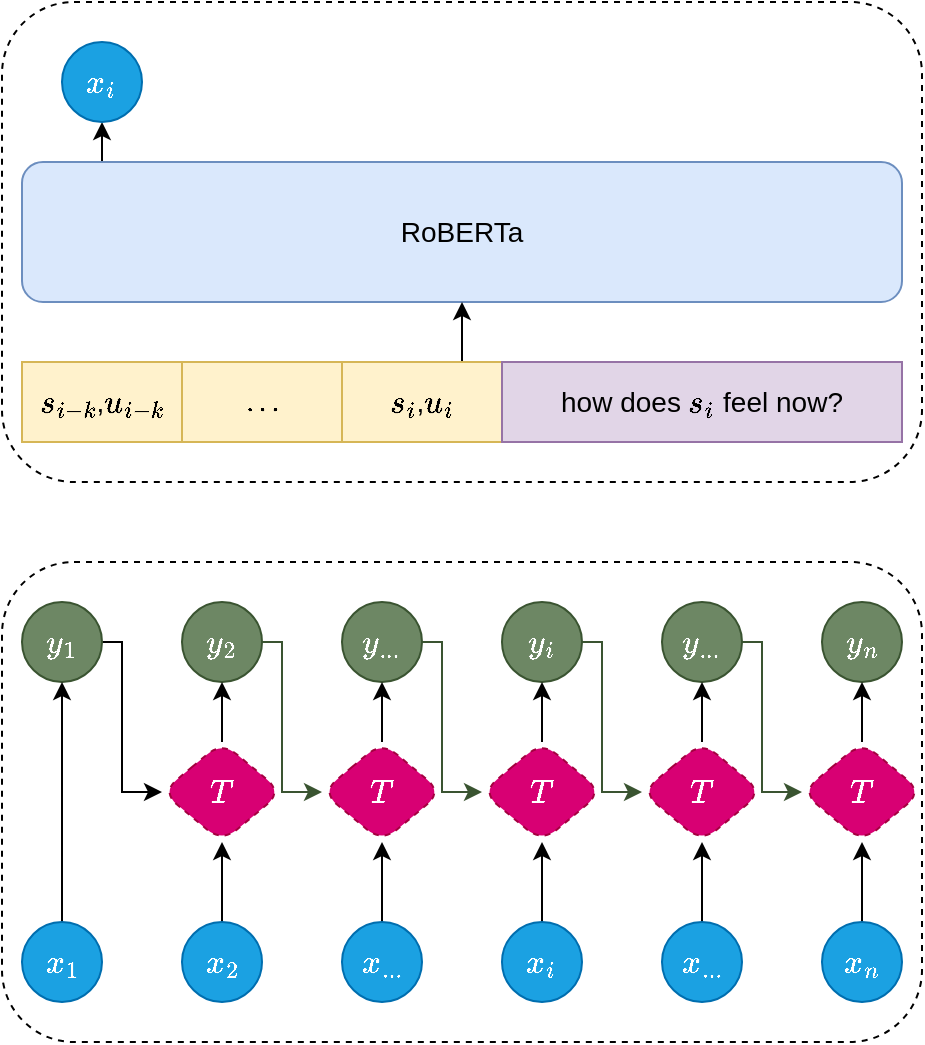 <mxfile version="14.9.8" type="github">
  <diagram id="aTUWieN06N_suoqSjvtF" name="Page-1">
    <mxGraphModel dx="2066" dy="1129" grid="1" gridSize="10" guides="1" tooltips="1" connect="1" arrows="1" fold="1" page="1" pageScale="1" pageWidth="827" pageHeight="1169" math="1" shadow="0">
      <root>
        <mxCell id="0" />
        <mxCell id="1" parent="0" />
        <mxCell id="rgQGkmDwn6sXFbKnUJ9g-49" value="" style="rounded=1;whiteSpace=wrap;html=1;glass=0;shadow=0;sketch=0;dashed=1;fillColor=none;" vertex="1" parent="1">
          <mxGeometry x="30" y="180" width="460" height="240" as="geometry" />
        </mxCell>
        <mxCell id="rgQGkmDwn6sXFbKnUJ9g-50" value="" style="rounded=1;whiteSpace=wrap;html=1;fillColor=none;dashed=1;" vertex="1" parent="1">
          <mxGeometry x="30" y="460" width="460" height="240" as="geometry" />
        </mxCell>
        <mxCell id="rgQGkmDwn6sXFbKnUJ9g-9" style="edgeStyle=orthogonalEdgeStyle;rounded=0;orthogonalLoop=1;jettySize=auto;html=1;entryX=0.5;entryY=1;entryDx=0;entryDy=0;" edge="1" parent="1">
          <mxGeometry relative="1" as="geometry">
            <mxPoint x="80" y="260" as="sourcePoint" />
            <mxPoint x="80" y="240" as="targetPoint" />
          </mxGeometry>
        </mxCell>
        <mxCell id="rgQGkmDwn6sXFbKnUJ9g-1" value="&lt;font style=&quot;font-size: 14px&quot;&gt;RoBERTa&lt;/font&gt;" style="rounded=1;whiteSpace=wrap;html=1;fillColor=#dae8fc;strokeColor=#6c8ebf;" vertex="1" parent="1">
          <mxGeometry x="40" y="260" width="440" height="70" as="geometry" />
        </mxCell>
        <mxCell id="rgQGkmDwn6sXFbKnUJ9g-2" value="&lt;font style=&quot;font-size: 14px&quot;&gt;\(s_{i-k}\),\(u_{i-k}\)&lt;/font&gt;" style="rounded=0;whiteSpace=wrap;html=1;fillColor=#fff2cc;strokeColor=#d6b656;" vertex="1" parent="1">
          <mxGeometry x="40" y="360" width="80" height="40" as="geometry" />
        </mxCell>
        <mxCell id="rgQGkmDwn6sXFbKnUJ9g-7" value="" style="edgeStyle=orthogonalEdgeStyle;rounded=0;orthogonalLoop=1;jettySize=auto;html=1;exitX=0.75;exitY=0;exitDx=0;exitDy=0;" edge="1" parent="1" source="rgQGkmDwn6sXFbKnUJ9g-4" target="rgQGkmDwn6sXFbKnUJ9g-1">
          <mxGeometry relative="1" as="geometry" />
        </mxCell>
        <mxCell id="rgQGkmDwn6sXFbKnUJ9g-4" value="&lt;font style=&quot;font-size: 14px&quot;&gt;\(s_{i}\),\(u_{i}\)&lt;/font&gt;" style="rounded=0;whiteSpace=wrap;html=1;fillColor=#fff2cc;strokeColor=#d6b656;" vertex="1" parent="1">
          <mxGeometry x="200" y="360" width="80" height="40" as="geometry" />
        </mxCell>
        <mxCell id="rgQGkmDwn6sXFbKnUJ9g-5" value="\(...\)" style="rounded=0;whiteSpace=wrap;html=1;fillColor=#fff2cc;strokeColor=#d6b656;" vertex="1" parent="1">
          <mxGeometry x="120" y="360" width="80" height="40" as="geometry" />
        </mxCell>
        <mxCell id="rgQGkmDwn6sXFbKnUJ9g-6" value="&lt;font style=&quot;font-size: 14px&quot;&gt;how does \(s_i\) feel now?&lt;/font&gt;" style="rounded=0;whiteSpace=wrap;html=1;fillColor=#e1d5e7;strokeColor=#9673a6;" vertex="1" parent="1">
          <mxGeometry x="280" y="360" width="200" height="40" as="geometry" />
        </mxCell>
        <mxCell id="rgQGkmDwn6sXFbKnUJ9g-54" style="edgeStyle=orthogonalEdgeStyle;rounded=0;orthogonalLoop=1;jettySize=auto;html=1;entryX=0;entryY=0.5;entryDx=0;entryDy=0;" edge="1" parent="1" source="rgQGkmDwn6sXFbKnUJ9g-19" target="rgQGkmDwn6sXFbKnUJ9g-51">
          <mxGeometry relative="1" as="geometry">
            <Array as="points">
              <mxPoint x="90" y="500" />
              <mxPoint x="90" y="575" />
            </Array>
          </mxGeometry>
        </mxCell>
        <mxCell id="rgQGkmDwn6sXFbKnUJ9g-19" value="&lt;font style=&quot;font-size: 14px&quot;&gt;\(y_1\)&lt;/font&gt;" style="ellipse;whiteSpace=wrap;html=1;aspect=fixed;fillColor=#6d8764;strokeColor=#3A5431;fontColor=#ffffff;" vertex="1" parent="1">
          <mxGeometry x="40" y="480" width="40" height="40" as="geometry" />
        </mxCell>
        <mxCell id="rgQGkmDwn6sXFbKnUJ9g-40" value="" style="edgeStyle=orthogonalEdgeStyle;rounded=0;orthogonalLoop=1;jettySize=auto;html=1;fillColor=#6d8764;strokeColor=#3A5431;entryX=0;entryY=0.5;entryDx=0;entryDy=0;" edge="1" parent="1" source="rgQGkmDwn6sXFbKnUJ9g-20" target="rgQGkmDwn6sXFbKnUJ9g-58">
          <mxGeometry relative="1" as="geometry">
            <Array as="points">
              <mxPoint x="250" y="500" />
              <mxPoint x="250" y="575" />
            </Array>
          </mxGeometry>
        </mxCell>
        <mxCell id="rgQGkmDwn6sXFbKnUJ9g-20" value="&lt;font style=&quot;font-size: 14px&quot;&gt;\(y_{...}\)&lt;/font&gt;" style="ellipse;whiteSpace=wrap;html=1;aspect=fixed;fillColor=#6d8764;strokeColor=#3A5431;fontColor=#ffffff;" vertex="1" parent="1">
          <mxGeometry x="200" y="480" width="40" height="40" as="geometry" />
        </mxCell>
        <mxCell id="rgQGkmDwn6sXFbKnUJ9g-41" value="" style="edgeStyle=orthogonalEdgeStyle;rounded=0;orthogonalLoop=1;jettySize=auto;html=1;fillColor=#6d8764;strokeColor=#3A5431;entryX=0;entryY=0.5;entryDx=0;entryDy=0;" edge="1" parent="1" source="rgQGkmDwn6sXFbKnUJ9g-21" target="rgQGkmDwn6sXFbKnUJ9g-63">
          <mxGeometry relative="1" as="geometry">
            <Array as="points">
              <mxPoint x="330" y="500" />
              <mxPoint x="330" y="575" />
            </Array>
          </mxGeometry>
        </mxCell>
        <mxCell id="rgQGkmDwn6sXFbKnUJ9g-21" value="&lt;font style=&quot;font-size: 14px&quot;&gt;\(y_i\)&lt;/font&gt;" style="ellipse;whiteSpace=wrap;html=1;aspect=fixed;fontStyle=1;fillColor=#6d8764;strokeColor=#3A5431;fontColor=#ffffff;" vertex="1" parent="1">
          <mxGeometry x="280" y="480" width="40" height="40" as="geometry" />
        </mxCell>
        <mxCell id="rgQGkmDwn6sXFbKnUJ9g-42" value="" style="edgeStyle=orthogonalEdgeStyle;rounded=0;orthogonalLoop=1;jettySize=auto;html=1;fillColor=#6d8764;strokeColor=#3A5431;entryX=0;entryY=0.5;entryDx=0;entryDy=0;" edge="1" parent="1" source="rgQGkmDwn6sXFbKnUJ9g-22" target="rgQGkmDwn6sXFbKnUJ9g-66">
          <mxGeometry relative="1" as="geometry">
            <Array as="points">
              <mxPoint x="410" y="500" />
              <mxPoint x="410" y="575" />
            </Array>
          </mxGeometry>
        </mxCell>
        <mxCell id="rgQGkmDwn6sXFbKnUJ9g-22" value="&lt;font style=&quot;font-size: 14px&quot;&gt;\(y_{...}\)&lt;/font&gt;" style="ellipse;whiteSpace=wrap;html=1;aspect=fixed;fillColor=#6d8764;strokeColor=#3A5431;fontColor=#ffffff;" vertex="1" parent="1">
          <mxGeometry x="360" y="480" width="40" height="40" as="geometry" />
        </mxCell>
        <mxCell id="rgQGkmDwn6sXFbKnUJ9g-23" value="&lt;font style=&quot;font-size: 14px&quot;&gt;\(y_n\)&lt;/font&gt;" style="ellipse;whiteSpace=wrap;html=1;aspect=fixed;fillColor=#6d8764;strokeColor=#3A5431;fontColor=#ffffff;" vertex="1" parent="1">
          <mxGeometry x="440" y="480" width="40" height="40" as="geometry" />
        </mxCell>
        <mxCell id="rgQGkmDwn6sXFbKnUJ9g-39" value="" style="edgeStyle=orthogonalEdgeStyle;rounded=0;orthogonalLoop=1;jettySize=auto;html=1;fillColor=#6d8764;strokeColor=#3A5431;entryX=0;entryY=0.5;entryDx=0;entryDy=0;" edge="1" parent="1" source="rgQGkmDwn6sXFbKnUJ9g-24" target="rgQGkmDwn6sXFbKnUJ9g-55">
          <mxGeometry relative="1" as="geometry">
            <Array as="points">
              <mxPoint x="170" y="500" />
              <mxPoint x="170" y="575" />
            </Array>
          </mxGeometry>
        </mxCell>
        <mxCell id="rgQGkmDwn6sXFbKnUJ9g-24" value="&lt;font style=&quot;font-size: 14px&quot;&gt;\(y_2\)&lt;/font&gt;" style="ellipse;whiteSpace=wrap;html=1;aspect=fixed;fillColor=#6d8764;strokeColor=#3A5431;fontColor=#ffffff;" vertex="1" parent="1">
          <mxGeometry x="120" y="480" width="40" height="40" as="geometry" />
        </mxCell>
        <mxCell id="rgQGkmDwn6sXFbKnUJ9g-37" style="edgeStyle=orthogonalEdgeStyle;rounded=0;orthogonalLoop=1;jettySize=auto;html=1;entryX=0.5;entryY=1;entryDx=0;entryDy=0;" edge="1" parent="1" source="rgQGkmDwn6sXFbKnUJ9g-31" target="rgQGkmDwn6sXFbKnUJ9g-19">
          <mxGeometry relative="1" as="geometry" />
        </mxCell>
        <mxCell id="rgQGkmDwn6sXFbKnUJ9g-31" value="&lt;font style=&quot;font-size: 14px&quot;&gt;\(x_1\)&lt;/font&gt;" style="ellipse;whiteSpace=wrap;html=1;aspect=fixed;fillColor=#1ba1e2;strokeColor=#006EAF;fontColor=#ffffff;" vertex="1" parent="1">
          <mxGeometry x="40" y="640" width="40" height="40" as="geometry" />
        </mxCell>
        <mxCell id="rgQGkmDwn6sXFbKnUJ9g-56" value="" style="edgeStyle=orthogonalEdgeStyle;rounded=0;orthogonalLoop=1;jettySize=auto;html=1;" edge="1" parent="1" source="rgQGkmDwn6sXFbKnUJ9g-32" target="rgQGkmDwn6sXFbKnUJ9g-55">
          <mxGeometry relative="1" as="geometry" />
        </mxCell>
        <mxCell id="rgQGkmDwn6sXFbKnUJ9g-32" value="&lt;font style=&quot;font-size: 14px&quot;&gt;\(x_{...}\)&lt;/font&gt;" style="ellipse;whiteSpace=wrap;html=1;aspect=fixed;fillColor=#1ba1e2;strokeColor=#006EAF;fontColor=#ffffff;" vertex="1" parent="1">
          <mxGeometry x="200" y="640" width="40" height="40" as="geometry" />
        </mxCell>
        <mxCell id="rgQGkmDwn6sXFbKnUJ9g-62" style="edgeStyle=orthogonalEdgeStyle;rounded=0;orthogonalLoop=1;jettySize=auto;html=1;entryX=0.5;entryY=1;entryDx=0;entryDy=0;" edge="1" parent="1" source="rgQGkmDwn6sXFbKnUJ9g-33" target="rgQGkmDwn6sXFbKnUJ9g-58">
          <mxGeometry relative="1" as="geometry" />
        </mxCell>
        <mxCell id="rgQGkmDwn6sXFbKnUJ9g-33" value="&lt;font style=&quot;font-size: 14px&quot;&gt;\(x_i\)&lt;/font&gt;" style="ellipse;whiteSpace=wrap;html=1;aspect=fixed;fontStyle=1;fillColor=#1ba1e2;strokeColor=#006EAF;fontColor=#ffffff;" vertex="1" parent="1">
          <mxGeometry x="280" y="640" width="40" height="40" as="geometry" />
        </mxCell>
        <mxCell id="rgQGkmDwn6sXFbKnUJ9g-64" style="edgeStyle=orthogonalEdgeStyle;rounded=0;orthogonalLoop=1;jettySize=auto;html=1;entryX=0.5;entryY=1;entryDx=0;entryDy=0;" edge="1" parent="1" source="rgQGkmDwn6sXFbKnUJ9g-34" target="rgQGkmDwn6sXFbKnUJ9g-63">
          <mxGeometry relative="1" as="geometry" />
        </mxCell>
        <mxCell id="rgQGkmDwn6sXFbKnUJ9g-34" value="&lt;font style=&quot;font-size: 14px&quot;&gt;\(x_{...}\)&lt;/font&gt;" style="ellipse;whiteSpace=wrap;html=1;aspect=fixed;fillColor=#1ba1e2;strokeColor=#006EAF;fontColor=#ffffff;" vertex="1" parent="1">
          <mxGeometry x="360" y="640" width="40" height="40" as="geometry" />
        </mxCell>
        <mxCell id="rgQGkmDwn6sXFbKnUJ9g-67" style="edgeStyle=orthogonalEdgeStyle;rounded=0;orthogonalLoop=1;jettySize=auto;html=1;entryX=0.5;entryY=1;entryDx=0;entryDy=0;" edge="1" parent="1" source="rgQGkmDwn6sXFbKnUJ9g-35" target="rgQGkmDwn6sXFbKnUJ9g-66">
          <mxGeometry relative="1" as="geometry" />
        </mxCell>
        <mxCell id="rgQGkmDwn6sXFbKnUJ9g-35" value="&lt;font style=&quot;font-size: 14px&quot;&gt;\(x_n\)&lt;/font&gt;" style="ellipse;whiteSpace=wrap;html=1;aspect=fixed;fillColor=#1ba1e2;strokeColor=#006EAF;fontColor=#ffffff;" vertex="1" parent="1">
          <mxGeometry x="440" y="640" width="40" height="40" as="geometry" />
        </mxCell>
        <mxCell id="rgQGkmDwn6sXFbKnUJ9g-43" style="edgeStyle=orthogonalEdgeStyle;rounded=0;orthogonalLoop=1;jettySize=auto;html=1;entryX=0.5;entryY=1;entryDx=0;entryDy=0;" edge="1" parent="1" source="rgQGkmDwn6sXFbKnUJ9g-36" target="rgQGkmDwn6sXFbKnUJ9g-51">
          <mxGeometry relative="1" as="geometry" />
        </mxCell>
        <mxCell id="rgQGkmDwn6sXFbKnUJ9g-36" value="&lt;font style=&quot;font-size: 14px&quot;&gt;\(x_2\)&lt;/font&gt;" style="ellipse;whiteSpace=wrap;html=1;aspect=fixed;fillColor=#1ba1e2;strokeColor=#006EAF;fontColor=#ffffff;" vertex="1" parent="1">
          <mxGeometry x="120" y="640" width="40" height="40" as="geometry" />
        </mxCell>
        <mxCell id="rgQGkmDwn6sXFbKnUJ9g-48" value="&lt;font style=&quot;font-size: 14px&quot;&gt;\(x_i\)&lt;/font&gt;" style="ellipse;whiteSpace=wrap;html=1;aspect=fixed;fillColor=#1ba1e2;strokeColor=#006EAF;fontColor=#ffffff;" vertex="1" parent="1">
          <mxGeometry x="60" y="200" width="40" height="40" as="geometry" />
        </mxCell>
        <mxCell id="rgQGkmDwn6sXFbKnUJ9g-53" value="" style="edgeStyle=orthogonalEdgeStyle;rounded=0;orthogonalLoop=1;jettySize=auto;html=1;" edge="1" parent="1" source="rgQGkmDwn6sXFbKnUJ9g-51">
          <mxGeometry relative="1" as="geometry">
            <mxPoint x="140" y="520" as="targetPoint" />
          </mxGeometry>
        </mxCell>
        <mxCell id="rgQGkmDwn6sXFbKnUJ9g-51" value="&lt;font style=&quot;font-size: 14px&quot;&gt;\(T\)&lt;/font&gt;" style="rhombus;whiteSpace=wrap;html=1;rounded=1;shadow=0;glass=0;dashed=1;sketch=0;fillColor=#d80073;strokeColor=#A50040;fontColor=#ffffff;" vertex="1" parent="1">
          <mxGeometry x="110" y="550" width="60" height="50" as="geometry" />
        </mxCell>
        <mxCell id="rgQGkmDwn6sXFbKnUJ9g-57" value="" style="edgeStyle=orthogonalEdgeStyle;rounded=0;orthogonalLoop=1;jettySize=auto;html=1;entryX=0.5;entryY=1;entryDx=0;entryDy=0;" edge="1" parent="1" source="rgQGkmDwn6sXFbKnUJ9g-55" target="rgQGkmDwn6sXFbKnUJ9g-20">
          <mxGeometry relative="1" as="geometry">
            <mxPoint x="220" y="530" as="targetPoint" />
          </mxGeometry>
        </mxCell>
        <mxCell id="rgQGkmDwn6sXFbKnUJ9g-55" value="&lt;span&gt;&lt;font style=&quot;font-size: 14px&quot;&gt;\(T\)&lt;/font&gt;&lt;/span&gt;" style="rhombus;whiteSpace=wrap;html=1;rounded=1;shadow=0;glass=0;dashed=1;sketch=0;fillColor=#d80073;strokeColor=#A50040;fontColor=#ffffff;" vertex="1" parent="1">
          <mxGeometry x="190" y="550" width="60" height="50" as="geometry" />
        </mxCell>
        <mxCell id="rgQGkmDwn6sXFbKnUJ9g-59" style="edgeStyle=orthogonalEdgeStyle;rounded=0;orthogonalLoop=1;jettySize=auto;html=1;entryX=0.5;entryY=1;entryDx=0;entryDy=0;" edge="1" parent="1" source="rgQGkmDwn6sXFbKnUJ9g-58" target="rgQGkmDwn6sXFbKnUJ9g-21">
          <mxGeometry relative="1" as="geometry" />
        </mxCell>
        <mxCell id="rgQGkmDwn6sXFbKnUJ9g-58" value="&lt;span style=&quot;font-size: 14px&quot;&gt;\(T\)&lt;/span&gt;" style="rhombus;whiteSpace=wrap;html=1;rounded=1;shadow=0;glass=0;dashed=1;sketch=0;fillColor=#d80073;strokeColor=#A50040;fontColor=#ffffff;" vertex="1" parent="1">
          <mxGeometry x="270" y="550" width="60" height="50" as="geometry" />
        </mxCell>
        <mxCell id="rgQGkmDwn6sXFbKnUJ9g-65" style="edgeStyle=orthogonalEdgeStyle;rounded=0;orthogonalLoop=1;jettySize=auto;html=1;entryX=0.5;entryY=1;entryDx=0;entryDy=0;" edge="1" parent="1" source="rgQGkmDwn6sXFbKnUJ9g-63" target="rgQGkmDwn6sXFbKnUJ9g-22">
          <mxGeometry relative="1" as="geometry" />
        </mxCell>
        <mxCell id="rgQGkmDwn6sXFbKnUJ9g-63" value="&lt;span style=&quot;font-size: 14px&quot;&gt;\(T\)&lt;/span&gt;" style="rhombus;whiteSpace=wrap;html=1;rounded=1;shadow=0;glass=0;dashed=1;sketch=0;fillColor=#d80073;strokeColor=#A50040;fontColor=#ffffff;" vertex="1" parent="1">
          <mxGeometry x="350" y="550" width="60" height="50" as="geometry" />
        </mxCell>
        <mxCell id="rgQGkmDwn6sXFbKnUJ9g-68" style="edgeStyle=orthogonalEdgeStyle;rounded=0;orthogonalLoop=1;jettySize=auto;html=1;entryX=0.5;entryY=1;entryDx=0;entryDy=0;" edge="1" parent="1" source="rgQGkmDwn6sXFbKnUJ9g-66" target="rgQGkmDwn6sXFbKnUJ9g-23">
          <mxGeometry relative="1" as="geometry" />
        </mxCell>
        <mxCell id="rgQGkmDwn6sXFbKnUJ9g-66" value="&lt;span style=&quot;font-size: 14px&quot;&gt;\(T\)&lt;/span&gt;" style="rhombus;whiteSpace=wrap;html=1;rounded=1;shadow=0;glass=0;dashed=1;sketch=0;fillColor=#d80073;strokeColor=#A50040;fontColor=#ffffff;" vertex="1" parent="1">
          <mxGeometry x="430" y="550" width="60" height="50" as="geometry" />
        </mxCell>
      </root>
    </mxGraphModel>
  </diagram>
</mxfile>
